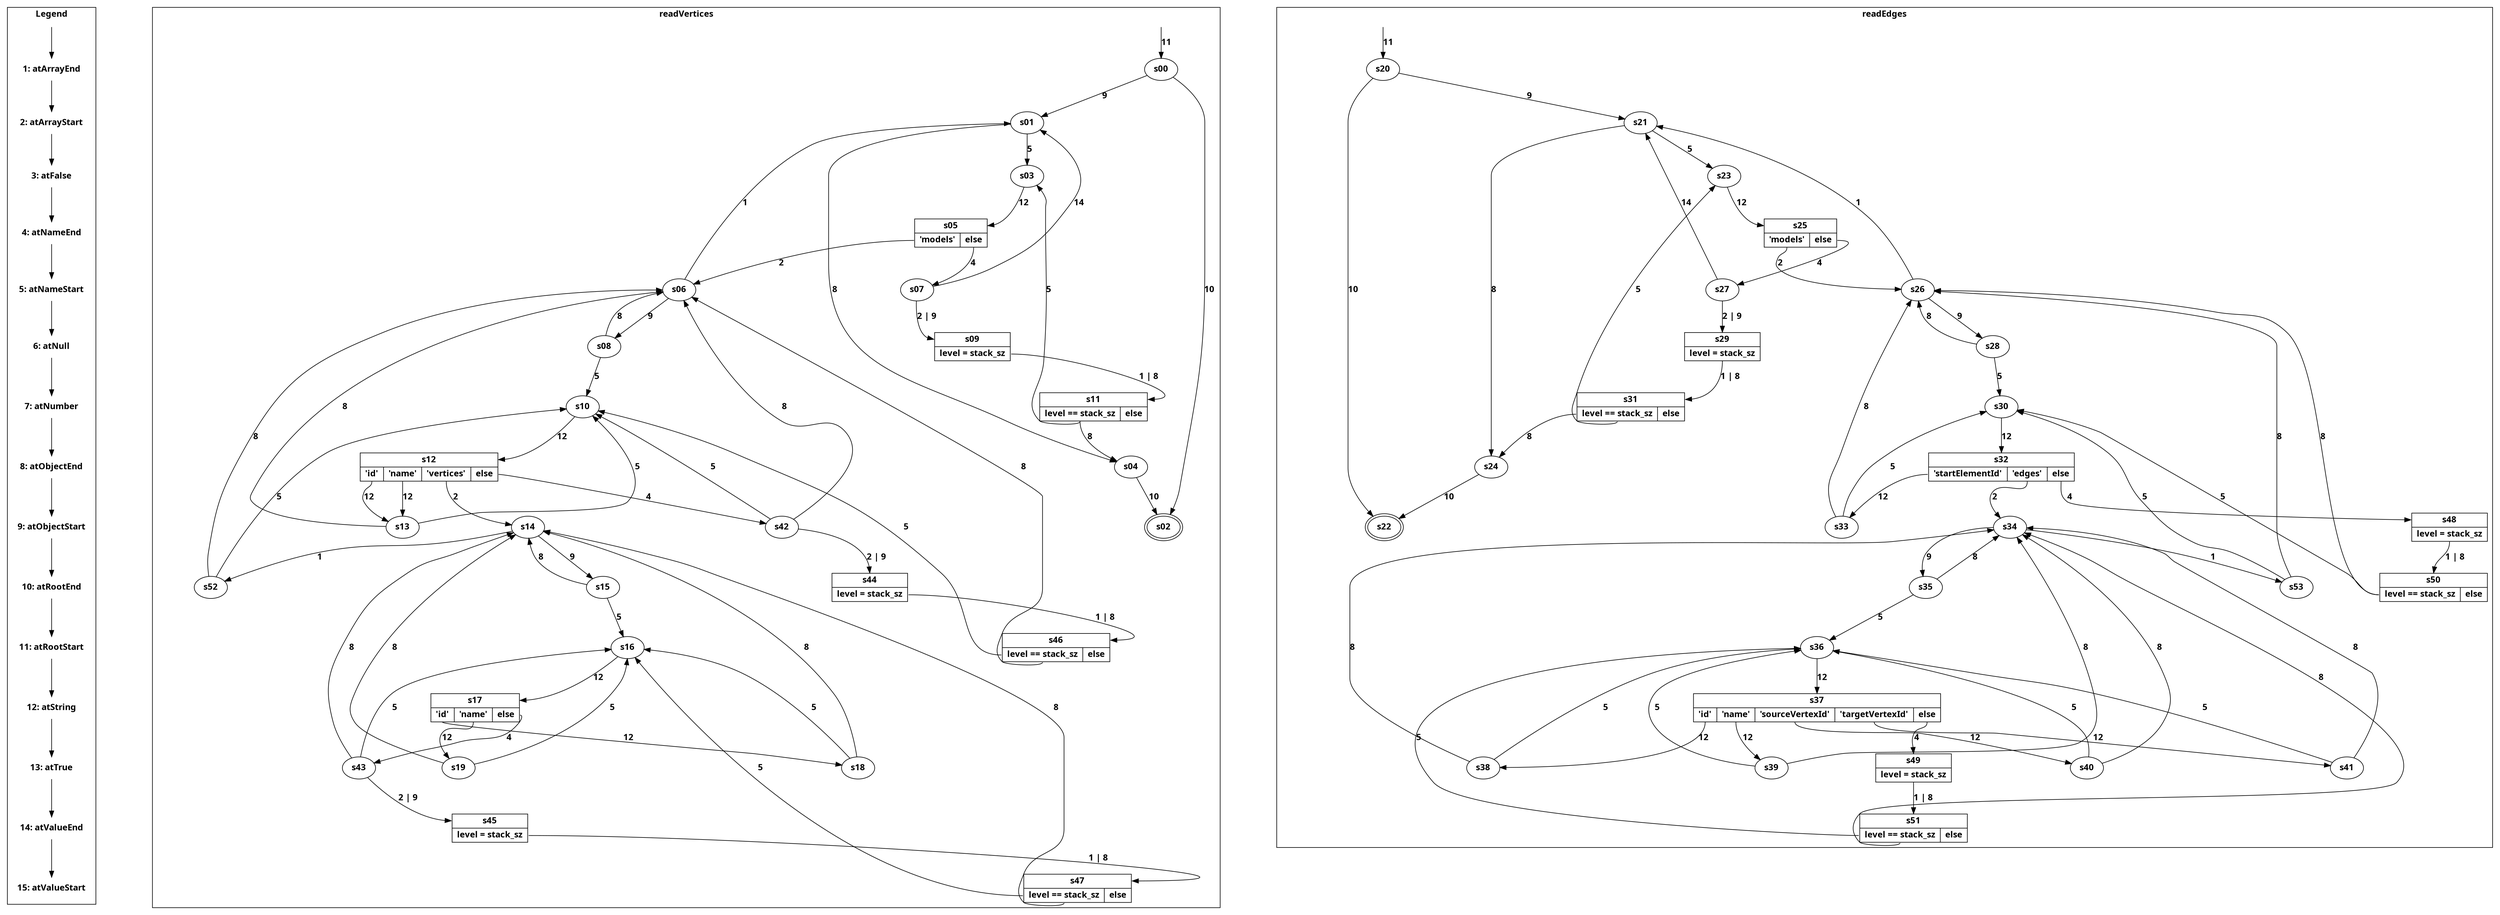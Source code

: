 graph G {
    rankdir=TB;
    graph [fontname="Menlo Bold"];
    node [fontname="Menlo Bold"];
    edge [fontname="Menlo Bold",dir="forward"];
    nodesep=1.5;
    subgraph cluster_legend {
        graph [label="Legend"];
        node [shape="none"];
        reset_legend [width=0,height=0,label=""];
        reset_legend--
        "1: atArrayEnd"--
        "2: atArrayStart"--
        "3: atFalse"--
        "4: atNameEnd"--
        "5: atNameStart"--
        "6: atNull"--
        "7: atNumber"--
        "8: atObjectEnd"--
        "9: atObjectStart"--
        "10: atRootEnd"--
        "11: atRootStart"--
        "12: atString"--
        "13: atTrue"--
        "14: atValueEnd"--
        "15: atValueStart";
    }
    subgraph cluster_readVertices {
        graph [label="readVertices"];
        s02 [peripheries=2];
        s05 [shape="record",label="{<s05>s05|{<models>'models'|<else>else}}"];
        s09 [shape="record",label="{<s09>s09|<skip>level = stack_sz}"];
        s11 [shape="record",label="{<s11>s11|{<end>level == stack_sz|<cont>else}}"];
        s12 [shape="record",label="{<s12>s12|{<id>'id'|<name>'name'|<vertices>'vertices'|<else>else}}"];
        s17 [shape="record",label="{<s17>s17|{<id>'id'|<name>'name'|<else>else}}"];
        s44 [shape="record",label="{<s44>s44|<skip>level = stack_sz}"];
        s45 [shape="record",label="{<s45>s45|<skip>level = stack_sz}"];
        s46 [shape="record",label="{<s46>s46|{<end>level == stack_sz|<cont>else}}"];
        s47 [shape="record",label="{<s47>s47|{<end>level == stack_sz|<cont>else}}"];
        reset_readVertices [width=0,shape=none,height=0,label=""];
        reset_readVertices -- s00 [label="11"];
        s00 -- s01 [label="9"];
        s00 -- s02 [label="10"];
        s01 -- s03 [label="5"];
        s01 -- s04 [label="8"];
        s03 -- s05:s05 [label="12"];
        s04 -- s02 [label="10"];
        s05:models -- s06 [label="2"];
        s05:else -- s07 [label="4"];
        s06 -- s01 [label="1"];
        s06 -- s08 [label="9"];
        s07 -- s09:s09 [label="2 | 9"];
        s07 -- s01 [label="14"];
        s08 -- s06 [label="8"];
        s08 -- s10 [label="5"];
        s09:skip -- s11:s11 [label="1 | 8"];
        s10 -- s12:s12 [label="12"];
        s11:end -- s03 [label="5"];
        s11:end -- s04 [label="8"];
        s12:id -- s13 [label="12"];
        s12:"name" -- s13 [label="12"];
        s12:vertices -- s14 [label="2"];
        s12:else -- s42 [label="4"];
        s13 -- s06 [label="8"];
        s13 -- s10 [label="5"];
        s14 -- s52 [label="1"];
        s14 -- s15 [label="9"];
        s15 -- s14 [label="8"];
        s15 -- s16 [label="5"];
        s16 -- s17:s17 [label="12"];
        s17:id -- s18 [label="12"];
        s17:"name" -- s19 [label="12"];
        s17:else -- s43 [label="4"];
        s18--s14 [label="8"];
        s18--s16 [label="5"];
        s19--s14 [label="8"];
        s19--s16 [label="5"];
        s42--s06 [label="8"];
        s42--s10 [label="5"];
        s42--s44:s44 [label="2 | 9"];
        s43--s14 [label="8"];
        s43--s16 [label="5"];
        s43--s45:s45 [label="2 | 9"];
        s44:skip -- s46:s46 [label="1 | 8"];
        s45:skip -- s47:s47 [label="1 | 8"];
        s46:end -- s06 [label="8"];
        s46:end -- s10 [label="5"];
        s47:end -- s14 [label="8"];
        s47:end -- s16 [label="5"];
        s52 -- s06 [label="8"];
        s52 -- s10 [label="5"];
    }
    subgraph cluster_readEdges {
        graph [label="readEdges"];
        s22 [peripheries=2];
        s25 [shape="record",label="{<s25>s25|{<models>'models'|<else>else}}"];
        s29 [shape="record",label="{<s29>s29|<skip>level = stack_sz}"];
        s31 [shape="record",label="{<s31>s31|{<end>level == stack_sz|<cont>else}}"];
        s32 [shape="record",label="{<s32>s32|{<id>'startElementId'|<edges>'edges'|<else>else}}"];
        s37 [shape="record",label="{<s37>s37|{<id>'id'|<name>'name'|<source>'sourceVertexId'|<target>'targetVertexId'|<else>else}}"];
        s48 [shape="record",label="{<s48>s48|<skip>level = stack_sz}"];
        s49 [shape="record",label="{<s49>s49|<skip>level = stack_sz}"];
        s50 [shape="record",label="{<s50>s50|{<end>level == stack_sz|<cont>else}}"];
        s51 [shape="record",label="{<s51>s51|{<end>level == stack_sz|<cont>else}}"];
        reset_readEdges [width=0,shape=none,height=0,label=""];
        reset_readEdges -- s20 [label="11"];
        s20 -- s21 [label = "9"];
        s20 -- s22 [label = "10"];
        s21 -- s23 [label="5"];
        s21 -- s24 [label="8"];
        s23 -- s25:s25 [label="12"];
        s24 -- s22 [label="10"];
        s25:models -- s26 [label="2"];
        s25:else -- s27 [label="4"];
        s26 -- s21 [label="1"];
        s26 -- s28 [label="9"];
        s27 -- s29:s29 [label="2 | 9"];
        s27 -- s21 [label="14"];
        s28 -- s26 [label="8"];
        s28 -- s30 [label="5"];
        s29:skip -- s31:s31 [label="1 | 8"];
        s30 -- s32:s32 [label="12"];
        s31:end -- s23 [label="5"];
        s31:end -- s24 [label="8"];
        s32:id -- s33 [label="12"];
        s32:edges -- s34 [label="2"];
        s32:else -- s48:s48 [label="4"];
        s33 -- s26 [label="8"];
        s33 -- s30 [label="5"];
        s34 -- s53 [label="1"];
        s34 -- s35 [label="9"];
        s35 -- s34 [label="8"];
        s35 -- s36 [label="5"];
        s36 -- s37:s37 [label="12"];
        s37:id -- s38 [label="12"];
        s37:"name" -- s39 [label="12"];
        s37:source -- s40 [label="12"];
        s37:target -- s41 [label="12"];
        s37:else -- s49:s49 [label="4"];
        s38--s34 [label="8"];
        s38--s36 [label="5"];
        s39--s34 [label="8"];
        s39--s36 [label="5"];
        s40--s34 [label="8"];
        s40--s36 [label="5"];
        s41--s34 [label="8"];
        s41--s36 [label="5"];
        s48:skip -- s50:s50 [label="1 | 8"];
        s49:skip -- s51:s51 [label="1 | 8"];
        s50:end -- s26 [label="8"];
        s50:end -- s30 [label="5"];
        s51:end -- s34 [label="8"];
        s51:end -- s36 [label="5"];
        s53 -- s26 [label="8"];
        s53 -- s30 [label="5"];
    }
}
